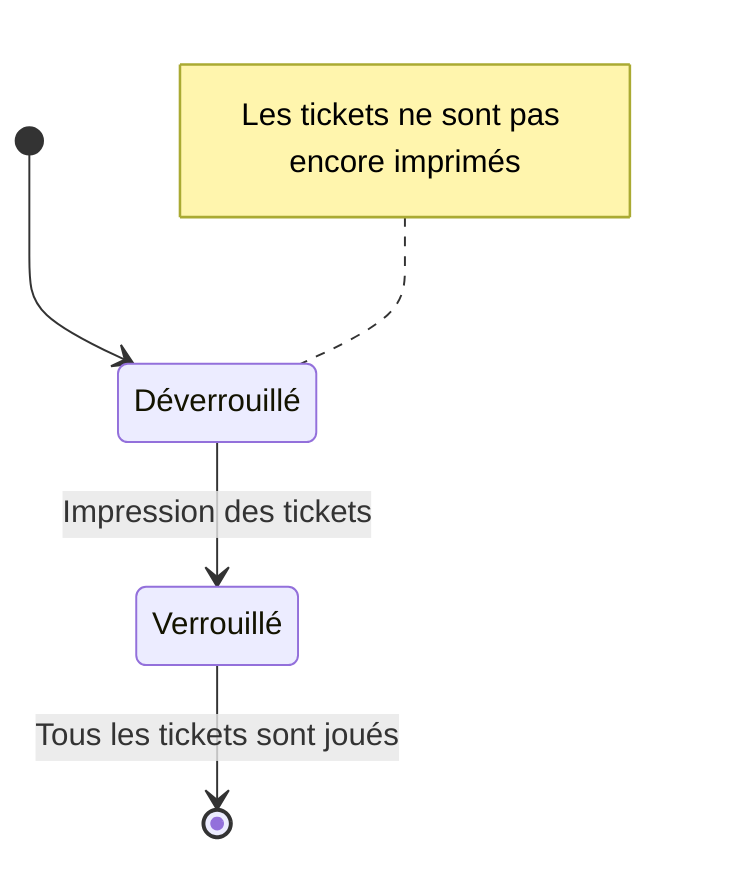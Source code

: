 stateDiagram-v2
    [*] --> Déverrouillé
    note left of Déverrouillé
        Les tickets ne sont pas encore imprimés
    end note
    Déverrouillé --> Verrouillé: Impression des tickets
    Verrouillé --> [*]: Tous les tickets sont joués